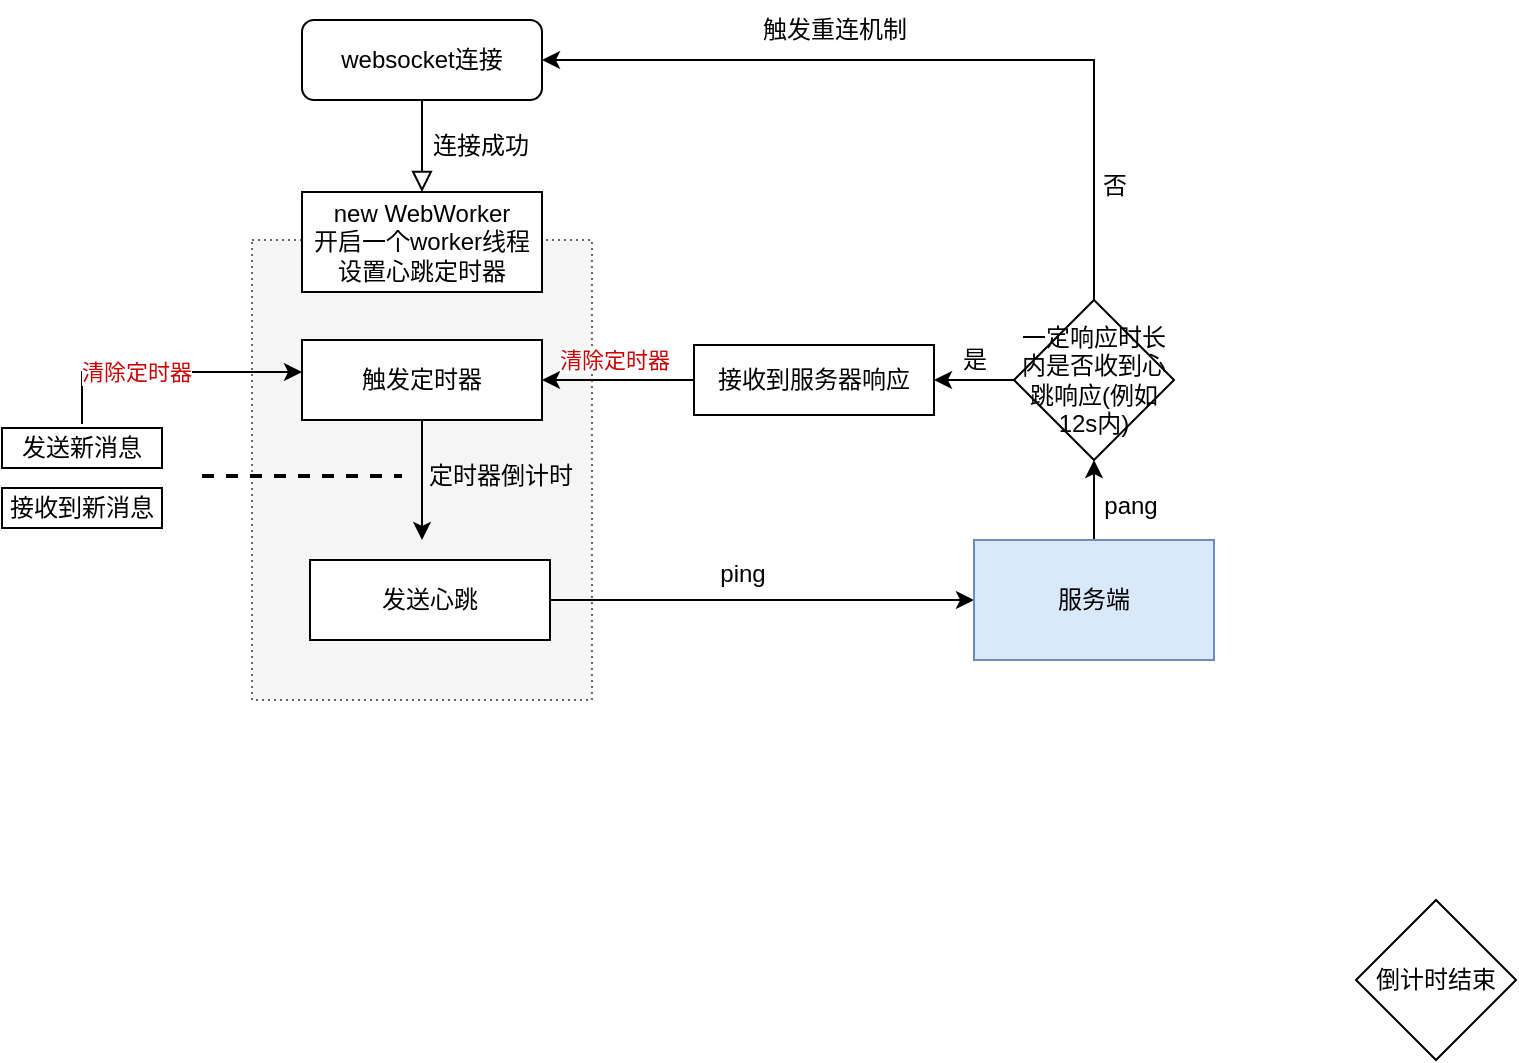<mxfile version="21.2.1" type="github">
  <diagram id="C5RBs43oDa-KdzZeNtuy" name="Page-1">
    <mxGraphModel dx="1069" dy="682" grid="1" gridSize="10" guides="1" tooltips="1" connect="1" arrows="1" fold="1" page="1" pageScale="1" pageWidth="827" pageHeight="1169" math="0" shadow="0">
      <root>
        <mxCell id="WIyWlLk6GJQsqaUBKTNV-0" />
        <mxCell id="WIyWlLk6GJQsqaUBKTNV-1" parent="WIyWlLk6GJQsqaUBKTNV-0" />
        <mxCell id="MRb-yA602Rb8uZWLQ5c2-46" value="" style="whiteSpace=wrap;html=1;dashed=1;fillColor=#f5f5f5;fontColor=#333333;strokeColor=#666666;dashPattern=1 2;" vertex="1" parent="WIyWlLk6GJQsqaUBKTNV-1">
          <mxGeometry x="195" y="190" width="170" height="230" as="geometry" />
        </mxCell>
        <mxCell id="WIyWlLk6GJQsqaUBKTNV-2" value="" style="rounded=0;html=1;jettySize=auto;orthogonalLoop=1;fontSize=11;endArrow=block;endFill=0;endSize=8;strokeWidth=1;shadow=0;labelBackgroundColor=none;edgeStyle=orthogonalEdgeStyle;entryX=0.5;entryY=0;entryDx=0;entryDy=0;" parent="WIyWlLk6GJQsqaUBKTNV-1" source="WIyWlLk6GJQsqaUBKTNV-3" target="MRb-yA602Rb8uZWLQ5c2-1" edge="1">
          <mxGeometry relative="1" as="geometry">
            <mxPoint x="280.0" y="170.0" as="targetPoint" />
          </mxGeometry>
        </mxCell>
        <mxCell id="WIyWlLk6GJQsqaUBKTNV-3" value="websocket连接" style="rounded=1;whiteSpace=wrap;html=1;fontSize=12;glass=0;strokeWidth=1;shadow=0;" parent="WIyWlLk6GJQsqaUBKTNV-1" vertex="1">
          <mxGeometry x="220" y="80" width="120" height="40" as="geometry" />
        </mxCell>
        <mxCell id="MRb-yA602Rb8uZWLQ5c2-0" value="连接成功" style="text;html=1;align=center;verticalAlign=middle;resizable=0;points=[];autosize=1;strokeColor=none;fillColor=none;" vertex="1" parent="WIyWlLk6GJQsqaUBKTNV-1">
          <mxGeometry x="274" y="128" width="70" height="30" as="geometry" />
        </mxCell>
        <mxCell id="MRb-yA602Rb8uZWLQ5c2-1" value="new WebWorker&lt;br&gt;开启一个worker线程&lt;br&gt;设置心跳定时器" style="rounded=0;whiteSpace=wrap;html=1;" vertex="1" parent="WIyWlLk6GJQsqaUBKTNV-1">
          <mxGeometry x="220" y="166" width="120" height="50" as="geometry" />
        </mxCell>
        <mxCell id="MRb-yA602Rb8uZWLQ5c2-11" value="" style="edgeStyle=orthogonalEdgeStyle;rounded=0;orthogonalLoop=1;jettySize=auto;html=1;exitX=0.5;exitY=1;exitDx=0;exitDy=0;" edge="1" parent="WIyWlLk6GJQsqaUBKTNV-1" source="MRb-yA602Rb8uZWLQ5c2-14">
          <mxGeometry relative="1" as="geometry">
            <mxPoint x="280" y="290" as="sourcePoint" />
            <mxPoint x="280" y="340" as="targetPoint" />
          </mxGeometry>
        </mxCell>
        <mxCell id="MRb-yA602Rb8uZWLQ5c2-5" value="" style="edgeStyle=orthogonalEdgeStyle;rounded=0;orthogonalLoop=1;jettySize=auto;html=1;" edge="1" parent="WIyWlLk6GJQsqaUBKTNV-1" source="MRb-yA602Rb8uZWLQ5c2-3" target="MRb-yA602Rb8uZWLQ5c2-4">
          <mxGeometry relative="1" as="geometry" />
        </mxCell>
        <mxCell id="MRb-yA602Rb8uZWLQ5c2-3" value="发送心跳" style="rounded=0;whiteSpace=wrap;html=1;" vertex="1" parent="WIyWlLk6GJQsqaUBKTNV-1">
          <mxGeometry x="224" y="350" width="120" height="40" as="geometry" />
        </mxCell>
        <mxCell id="MRb-yA602Rb8uZWLQ5c2-37" value="" style="edgeStyle=orthogonalEdgeStyle;rounded=0;orthogonalLoop=1;jettySize=auto;html=1;" edge="1" parent="WIyWlLk6GJQsqaUBKTNV-1" source="MRb-yA602Rb8uZWLQ5c2-4" target="MRb-yA602Rb8uZWLQ5c2-36">
          <mxGeometry relative="1" as="geometry" />
        </mxCell>
        <mxCell id="MRb-yA602Rb8uZWLQ5c2-4" value="服务端" style="whiteSpace=wrap;html=1;rounded=0;fillColor=#dae8fc;strokeColor=#6c8ebf;" vertex="1" parent="WIyWlLk6GJQsqaUBKTNV-1">
          <mxGeometry x="556" y="340" width="120" height="60" as="geometry" />
        </mxCell>
        <mxCell id="MRb-yA602Rb8uZWLQ5c2-7" value="定时器倒计时" style="text;html=1;align=center;verticalAlign=middle;resizable=0;points=[];autosize=1;strokeColor=none;fillColor=none;" vertex="1" parent="WIyWlLk6GJQsqaUBKTNV-1">
          <mxGeometry x="269" y="293" width="100" height="30" as="geometry" />
        </mxCell>
        <mxCell id="MRb-yA602Rb8uZWLQ5c2-14" value="触发定时器" style="rounded=0;whiteSpace=wrap;html=1;" vertex="1" parent="WIyWlLk6GJQsqaUBKTNV-1">
          <mxGeometry x="220" y="240" width="120" height="40" as="geometry" />
        </mxCell>
        <mxCell id="MRb-yA602Rb8uZWLQ5c2-15" value="倒计时结束" style="rhombus;whiteSpace=wrap;html=1;rounded=0;" vertex="1" parent="WIyWlLk6GJQsqaUBKTNV-1">
          <mxGeometry x="747" y="520" width="80" height="80" as="geometry" />
        </mxCell>
        <mxCell id="MRb-yA602Rb8uZWLQ5c2-21" value="" style="group" vertex="1" connectable="0" parent="WIyWlLk6GJQsqaUBKTNV-1">
          <mxGeometry x="110" y="286" width="90" height="50" as="geometry" />
        </mxCell>
        <mxCell id="MRb-yA602Rb8uZWLQ5c2-17" value="发送新消息" style="rounded=0;whiteSpace=wrap;html=1;" vertex="1" parent="MRb-yA602Rb8uZWLQ5c2-21">
          <mxGeometry x="-40" y="-2" width="80" height="20" as="geometry" />
        </mxCell>
        <mxCell id="MRb-yA602Rb8uZWLQ5c2-18" value="接收到新消息" style="rounded=0;whiteSpace=wrap;html=1;" vertex="1" parent="MRb-yA602Rb8uZWLQ5c2-21">
          <mxGeometry x="-40" y="28" width="80" height="20" as="geometry" />
        </mxCell>
        <mxCell id="MRb-yA602Rb8uZWLQ5c2-24" value="" style="line;strokeWidth=2;html=1;perimeter=backbonePerimeter;points=[];outlineConnect=0;dashed=1;" vertex="1" parent="WIyWlLk6GJQsqaUBKTNV-1">
          <mxGeometry x="170" y="303" width="100" height="10" as="geometry" />
        </mxCell>
        <mxCell id="MRb-yA602Rb8uZWLQ5c2-28" value="" style="edgeStyle=orthogonalEdgeStyle;rounded=0;orthogonalLoop=1;jettySize=auto;html=1;entryX=0;entryY=0.5;entryDx=0;entryDy=0;" edge="1" parent="WIyWlLk6GJQsqaUBKTNV-1">
          <mxGeometry relative="1" as="geometry">
            <mxPoint x="110" y="282" as="sourcePoint" />
            <mxPoint x="220.0" y="256" as="targetPoint" />
            <Array as="points">
              <mxPoint x="110" y="282" />
              <mxPoint x="110" y="256" />
            </Array>
          </mxGeometry>
        </mxCell>
        <mxCell id="MRb-yA602Rb8uZWLQ5c2-29" value="清除定时器" style="edgeLabel;html=1;align=center;verticalAlign=middle;resizable=0;points=[];fontColor=#CC0000;" vertex="1" connectable="0" parent="MRb-yA602Rb8uZWLQ5c2-28">
          <mxGeometry x="-0.281" y="-1" relative="1" as="geometry">
            <mxPoint x="4" y="-1" as="offset" />
          </mxGeometry>
        </mxCell>
        <mxCell id="MRb-yA602Rb8uZWLQ5c2-39" value="" style="edgeStyle=orthogonalEdgeStyle;rounded=0;orthogonalLoop=1;jettySize=auto;html=1;" edge="1" parent="WIyWlLk6GJQsqaUBKTNV-1" source="MRb-yA602Rb8uZWLQ5c2-31" target="MRb-yA602Rb8uZWLQ5c2-14">
          <mxGeometry relative="1" as="geometry" />
        </mxCell>
        <mxCell id="MRb-yA602Rb8uZWLQ5c2-31" value="接收到服务器响应" style="whiteSpace=wrap;html=1;rounded=0;" vertex="1" parent="WIyWlLk6GJQsqaUBKTNV-1">
          <mxGeometry x="416" y="242.5" width="120" height="35" as="geometry" />
        </mxCell>
        <mxCell id="MRb-yA602Rb8uZWLQ5c2-35" value="清除定时器" style="edgeLabel;html=1;align=center;verticalAlign=middle;resizable=0;points=[];fontColor=#CC0000;" vertex="1" connectable="0" parent="WIyWlLk6GJQsqaUBKTNV-1">
          <mxGeometry x="376" y="250.004" as="geometry" />
        </mxCell>
        <mxCell id="MRb-yA602Rb8uZWLQ5c2-40" value="" style="edgeStyle=orthogonalEdgeStyle;rounded=0;orthogonalLoop=1;jettySize=auto;html=1;" edge="1" parent="WIyWlLk6GJQsqaUBKTNV-1" source="MRb-yA602Rb8uZWLQ5c2-36" target="MRb-yA602Rb8uZWLQ5c2-31">
          <mxGeometry relative="1" as="geometry" />
        </mxCell>
        <mxCell id="MRb-yA602Rb8uZWLQ5c2-42" style="edgeStyle=orthogonalEdgeStyle;rounded=0;orthogonalLoop=1;jettySize=auto;html=1;entryX=1;entryY=0.5;entryDx=0;entryDy=0;" edge="1" parent="WIyWlLk6GJQsqaUBKTNV-1" source="MRb-yA602Rb8uZWLQ5c2-36" target="WIyWlLk6GJQsqaUBKTNV-3">
          <mxGeometry relative="1" as="geometry">
            <Array as="points">
              <mxPoint x="616" y="100" />
            </Array>
          </mxGeometry>
        </mxCell>
        <mxCell id="MRb-yA602Rb8uZWLQ5c2-36" value="一定响应时长内是否收到心跳响应(例如12s内)" style="rhombus;whiteSpace=wrap;html=1;rounded=0;" vertex="1" parent="WIyWlLk6GJQsqaUBKTNV-1">
          <mxGeometry x="576" y="220" width="80" height="80" as="geometry" />
        </mxCell>
        <mxCell id="MRb-yA602Rb8uZWLQ5c2-41" value="是" style="text;html=1;align=center;verticalAlign=middle;resizable=0;points=[];autosize=1;strokeColor=none;fillColor=none;" vertex="1" parent="WIyWlLk6GJQsqaUBKTNV-1">
          <mxGeometry x="536" y="235" width="40" height="30" as="geometry" />
        </mxCell>
        <mxCell id="MRb-yA602Rb8uZWLQ5c2-43" value="触发重连机制" style="text;html=1;align=center;verticalAlign=middle;resizable=0;points=[];autosize=1;strokeColor=none;fillColor=none;" vertex="1" parent="WIyWlLk6GJQsqaUBKTNV-1">
          <mxGeometry x="436" y="70" width="100" height="30" as="geometry" />
        </mxCell>
        <mxCell id="MRb-yA602Rb8uZWLQ5c2-45" value="否" style="text;html=1;align=center;verticalAlign=middle;resizable=0;points=[];autosize=1;strokeColor=none;fillColor=none;" vertex="1" parent="WIyWlLk6GJQsqaUBKTNV-1">
          <mxGeometry x="606" y="148" width="40" height="30" as="geometry" />
        </mxCell>
        <mxCell id="MRb-yA602Rb8uZWLQ5c2-48" value="ping" style="text;html=1;align=center;verticalAlign=middle;resizable=0;points=[];autosize=1;strokeColor=none;fillColor=none;" vertex="1" parent="WIyWlLk6GJQsqaUBKTNV-1">
          <mxGeometry x="415" y="342" width="50" height="30" as="geometry" />
        </mxCell>
        <mxCell id="MRb-yA602Rb8uZWLQ5c2-49" value="pang" style="text;html=1;align=center;verticalAlign=middle;resizable=0;points=[];autosize=1;strokeColor=none;fillColor=none;" vertex="1" parent="WIyWlLk6GJQsqaUBKTNV-1">
          <mxGeometry x="609" y="308" width="50" height="30" as="geometry" />
        </mxCell>
      </root>
    </mxGraphModel>
  </diagram>
</mxfile>
